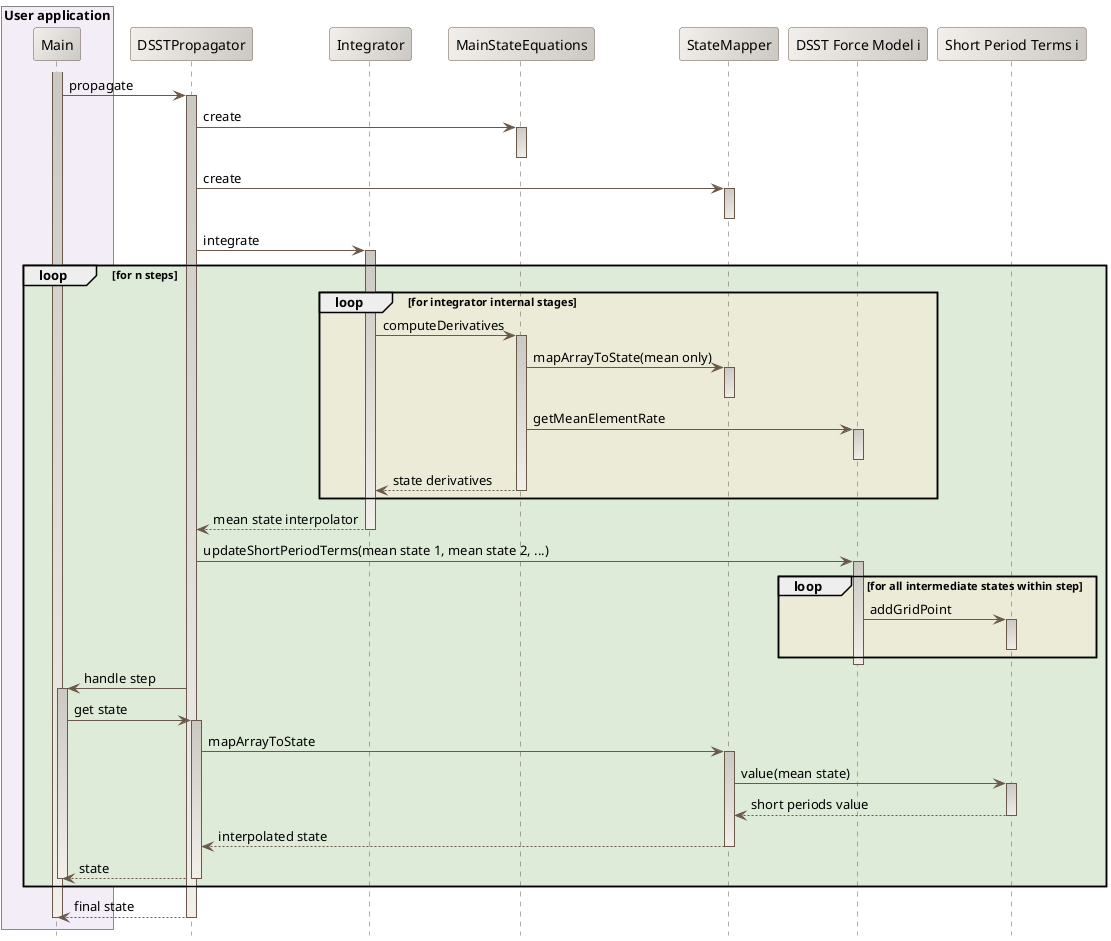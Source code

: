 ' Copyright 2002-2016 CS Systèmes d'Information
' Licensed to CS Systèmes d'Information (CS) under one or more
' contributor license agreements.  See the NOTICE file distributed with
' this work for additional information regarding copyright ownership.
' CS licenses this file to You under the Apache License, Version 2.0
' (the "License"); you may not use this file except in compliance with
' the License.  You may obtain a copy of the License at
'
'   http://www.apache.org/licenses/LICENSE-2.0
'
' Unless required by applicable law or agreed to in writing, software
' distributed under the License is distributed on an "AS IS" BASIS,
' WITHOUT WARRANTIES OR CONDITIONS OF ANY KIND, either express or implied.
' See the License for the specific language governing permissions and
' limitations under the License.
 
@startuml

  skinparam svek                                true
  skinparam NoteBackgroundColor                 #F3EFEB
  skinparam NoteBorderColor                     #691616
  skinparam NoteFontColor                       #691616
  skinparam SequenceActorBorderColor            #6A584B
  skinparam SequenceParticipantBackgroundColor  #F3EFEB/CCC9C5
  skinparam SequenceParticipantBorderColor      #6A584B
  skinparam SequenceLifeLineBackgroundColor     #CCC9C5/F3EFEB
  skinparam SequenceLifeLineBorderColor         #6A584B
  skinparam SequenceArrowColor                  #6A584B
  skinparam SequenceBorderColor                 #6A584B
  skinparam SequenceFontSize                    11

  hide footbox

  box "User application" #F3EDF7
    participant "Main" as M
  end box
  participant DSSTPropagator
  participant Integrator
  participant MainStateEquations
  participant StateMapper
  participant "DSST Force Model i" as Fi
  participant "Short Period Terms i" as SPi

  activate M
  M          -> DSSTPropagator : propagate
    activate DSSTPropagator
    DSSTPropagator -> MainStateEquations : create
      activate MainStateEquations
      deactivate MainStateEquations
    DSSTPropagator -> StateMapper : create
      activate StateMapper
      deactivate StateMapper
    DSSTPropagator -> Integrator : integrate
      loop #DDEBD8 for n steps
      activate Integrator
      loop #ECEBD8 for integrator internal stages
      Integrator -> MainStateEquations : computeDerivatives
        activate MainStateEquations
        MainStateEquations -> StateMapper : mapArrayToState(mean only)
          activate StateMapper
          deactivate StateMapper
        MainStateEquations -> Fi : getMeanElementRate
          activate Fi
          deactivate Fi
        MainStateEquations --> Integrator : state derivatives
        deactivate MainStateEquations
      end
      Integrator --> DSSTPropagator : mean state interpolator
      deactivate Integrator
      DSSTPropagator -> Fi : updateShortPeriodTerms(mean state 1, mean state 2, ...)
        activate Fi
        loop #ECEBD8 for all intermediate states within step
        Fi -> SPi : addGridPoint
          activate SPi
          deactivate SPi
        end
        deactivate Fi
      DSSTPropagator -> M : handle step
      activate M
      M -> DSSTPropagator : get state
      activate DSSTPropagator
      DSSTPropagator -> StateMapper : mapArrayToState
        activate StateMapper
        StateMapper -> SPi : value(mean state)
          activate SPi
          SPi --> StateMapper : short periods value
          deactivate SPi
        StateMapper --> DSSTPropagator : interpolated state
        deactivate StateMapper
      DSSTPropagator --> M : state
     deactivate DSSTPropagator
     deactivate M
     end
    DSSTPropagator --> M : final state
    deactivate DSSTPropagator
  deactivate M

@enduml
